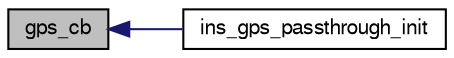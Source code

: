 digraph "gps_cb"
{
  edge [fontname="FreeSans",fontsize="10",labelfontname="FreeSans",labelfontsize="10"];
  node [fontname="FreeSans",fontsize="10",shape=record];
  rankdir="LR";
  Node1 [label="gps_cb",height=0.2,width=0.4,color="black", fillcolor="grey75", style="filled", fontcolor="black"];
  Node1 -> Node2 [dir="back",color="midnightblue",fontsize="10",style="solid",fontname="FreeSans"];
  Node2 [label="ins_gps_passthrough_init",height=0.2,width=0.4,color="black", fillcolor="white", style="filled",URL="$ins__gps__passthrough__utm_8c.html#a65b4389487e1468dd9245eacf2ce07b3"];
}
